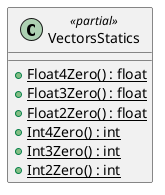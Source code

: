 @startuml
class VectorsStatics <<partial>> {
    + {static} Float4Zero() : float
    + {static} Float3Zero() : float
    + {static} Float2Zero() : float
    + {static} Int4Zero() : int
    + {static} Int3Zero() : int
    + {static} Int2Zero() : int
}
@enduml
